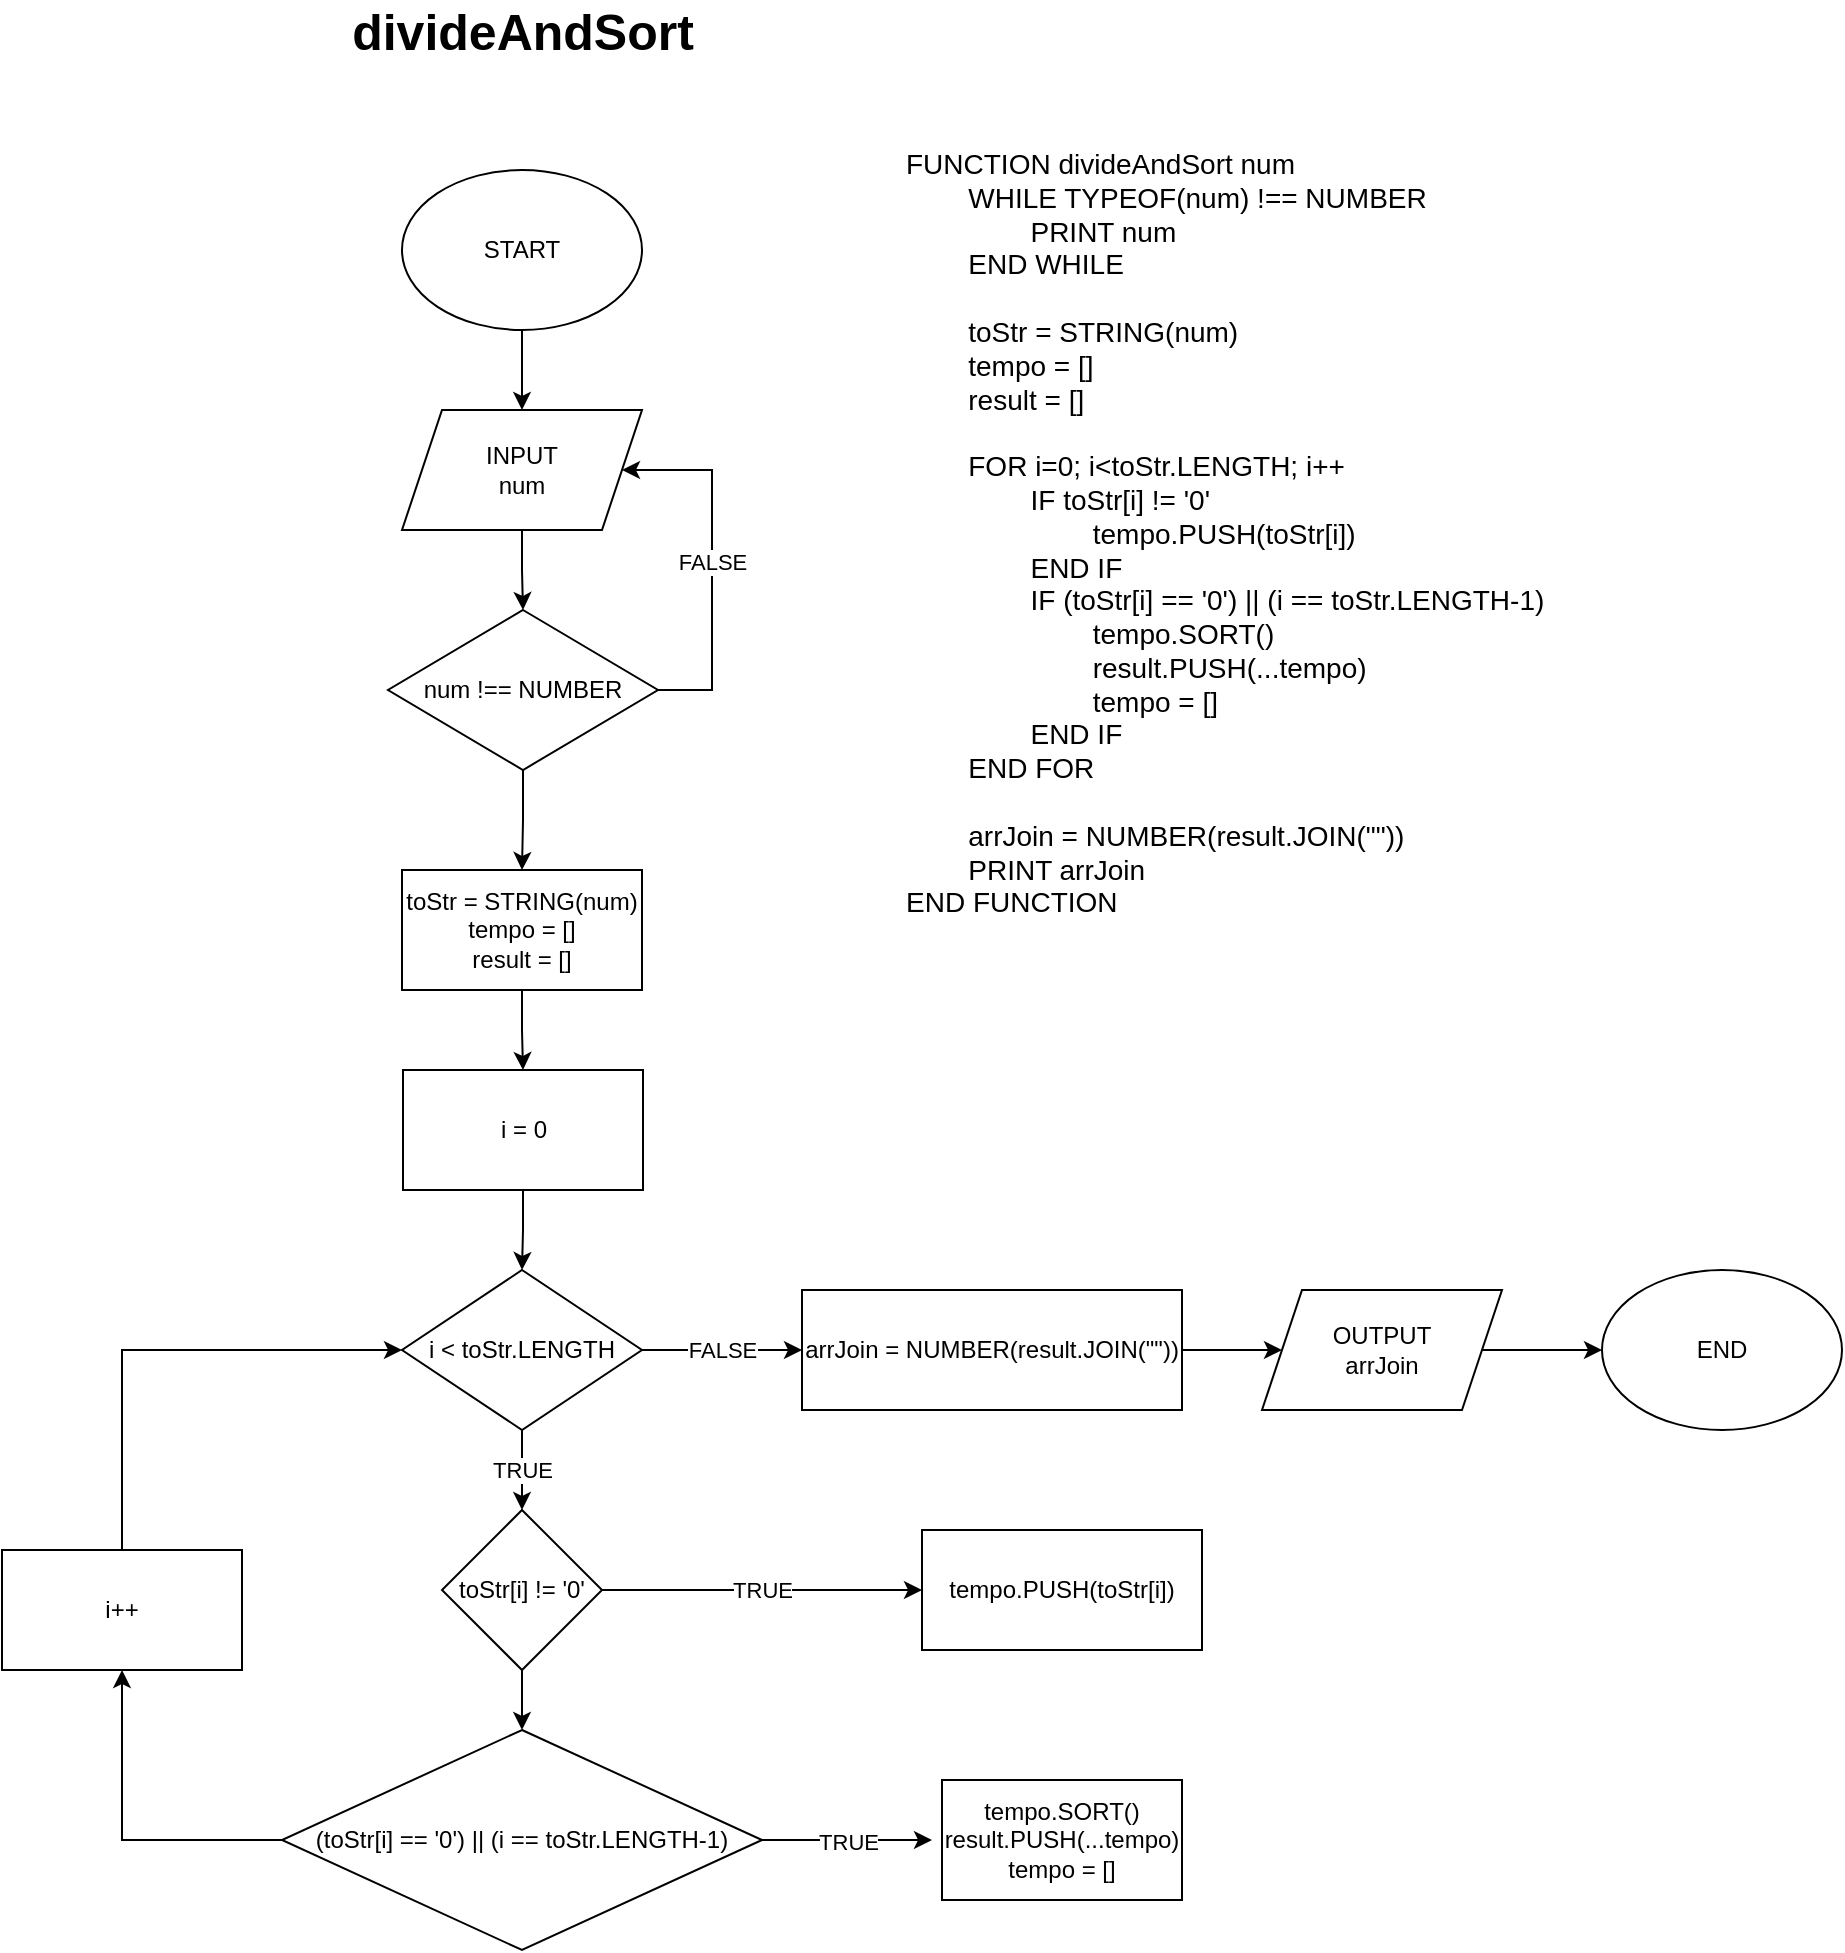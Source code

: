 <mxfile version="16.4.3" type="device"><diagram id="b6t0KytBGf8hSlpQxXUn" name="Page-1"><mxGraphModel dx="834" dy="469" grid="1" gridSize="10" guides="1" tooltips="1" connect="1" arrows="1" fold="1" page="1" pageScale="1" pageWidth="850" pageHeight="1100" math="0" shadow="0"><root><mxCell id="0"/><mxCell id="1" parent="0"/><mxCell id="DuzLwR9OxF73ubsO9_Ec-1" value="" style="edgeStyle=orthogonalEdgeStyle;rounded=0;orthogonalLoop=1;jettySize=auto;html=1;" parent="1" source="DuzLwR9OxF73ubsO9_Ec-2" target="DuzLwR9OxF73ubsO9_Ec-4" edge="1"><mxGeometry relative="1" as="geometry"/></mxCell><mxCell id="DuzLwR9OxF73ubsO9_Ec-2" value="START" style="ellipse;whiteSpace=wrap;html=1;" parent="1" vertex="1"><mxGeometry x="270" y="100" width="120" height="80" as="geometry"/></mxCell><mxCell id="DuzLwR9OxF73ubsO9_Ec-3" value="" style="edgeStyle=orthogonalEdgeStyle;rounded=0;orthogonalLoop=1;jettySize=auto;html=1;" parent="1" source="DuzLwR9OxF73ubsO9_Ec-4" target="DuzLwR9OxF73ubsO9_Ec-7" edge="1"><mxGeometry relative="1" as="geometry"/></mxCell><mxCell id="DuzLwR9OxF73ubsO9_Ec-4" value="INPUT&lt;br&gt;num" style="shape=parallelogram;perimeter=parallelogramPerimeter;whiteSpace=wrap;html=1;fixedSize=1;" parent="1" vertex="1"><mxGeometry x="270" y="220" width="120" height="60" as="geometry"/></mxCell><mxCell id="DuzLwR9OxF73ubsO9_Ec-5" value="FALSE" style="edgeStyle=orthogonalEdgeStyle;rounded=0;orthogonalLoop=1;jettySize=auto;html=1;entryX=1;entryY=0.5;entryDx=0;entryDy=0;exitX=1;exitY=0.5;exitDx=0;exitDy=0;" parent="1" source="DuzLwR9OxF73ubsO9_Ec-7" target="DuzLwR9OxF73ubsO9_Ec-4" edge="1"><mxGeometry relative="1" as="geometry"><Array as="points"><mxPoint x="425" y="360"/><mxPoint x="425" y="250"/></Array></mxGeometry></mxCell><mxCell id="DuzLwR9OxF73ubsO9_Ec-6" value="" style="edgeStyle=orthogonalEdgeStyle;rounded=0;orthogonalLoop=1;jettySize=auto;html=1;" parent="1" source="DuzLwR9OxF73ubsO9_Ec-7" target="DuzLwR9OxF73ubsO9_Ec-9" edge="1"><mxGeometry relative="1" as="geometry"/></mxCell><mxCell id="DuzLwR9OxF73ubsO9_Ec-7" value="num !== NUMBER" style="rhombus;whiteSpace=wrap;html=1;" parent="1" vertex="1"><mxGeometry x="263" y="320" width="135" height="80" as="geometry"/></mxCell><mxCell id="DuzLwR9OxF73ubsO9_Ec-8" value="" style="edgeStyle=orthogonalEdgeStyle;rounded=0;orthogonalLoop=1;jettySize=auto;html=1;" parent="1" source="DuzLwR9OxF73ubsO9_Ec-9" target="DuzLwR9OxF73ubsO9_Ec-11" edge="1"><mxGeometry relative="1" as="geometry"/></mxCell><mxCell id="DuzLwR9OxF73ubsO9_Ec-9" value="toStr = STRING(num)&lt;br&gt;tempo = []&lt;br&gt;result = []" style="rounded=0;whiteSpace=wrap;html=1;" parent="1" vertex="1"><mxGeometry x="270" y="450" width="120" height="60" as="geometry"/></mxCell><mxCell id="DuzLwR9OxF73ubsO9_Ec-10" value="" style="edgeStyle=orthogonalEdgeStyle;rounded=0;orthogonalLoop=1;jettySize=auto;html=1;" parent="1" source="DuzLwR9OxF73ubsO9_Ec-11" target="DuzLwR9OxF73ubsO9_Ec-13" edge="1"><mxGeometry relative="1" as="geometry"/></mxCell><mxCell id="DuzLwR9OxF73ubsO9_Ec-11" value="i = 0" style="rounded=0;whiteSpace=wrap;html=1;" parent="1" vertex="1"><mxGeometry x="270.5" y="550" width="120" height="60" as="geometry"/></mxCell><mxCell id="DuzLwR9OxF73ubsO9_Ec-12" value="TRUE" style="edgeStyle=orthogonalEdgeStyle;rounded=0;orthogonalLoop=1;jettySize=auto;html=1;" parent="1" source="DuzLwR9OxF73ubsO9_Ec-13" target="DuzLwR9OxF73ubsO9_Ec-16" edge="1"><mxGeometry relative="1" as="geometry"/></mxCell><mxCell id="SLOd4WCi26I0jgrYOYQc-2" value="FALSE" style="edgeStyle=orthogonalEdgeStyle;rounded=0;orthogonalLoop=1;jettySize=auto;html=1;" parent="1" source="DuzLwR9OxF73ubsO9_Ec-13" target="SLOd4WCi26I0jgrYOYQc-1" edge="1"><mxGeometry relative="1" as="geometry"/></mxCell><mxCell id="DuzLwR9OxF73ubsO9_Ec-13" value="i &amp;lt; toStr.LENGTH" style="rhombus;whiteSpace=wrap;html=1;" parent="1" vertex="1"><mxGeometry x="270" y="650" width="120" height="80" as="geometry"/></mxCell><mxCell id="DuzLwR9OxF73ubsO9_Ec-14" value="TRUE" style="edgeStyle=orthogonalEdgeStyle;rounded=0;orthogonalLoop=1;jettySize=auto;html=1;" parent="1" source="DuzLwR9OxF73ubsO9_Ec-16" target="DuzLwR9OxF73ubsO9_Ec-17" edge="1"><mxGeometry relative="1" as="geometry"/></mxCell><mxCell id="DuzLwR9OxF73ubsO9_Ec-15" value="" style="edgeStyle=orthogonalEdgeStyle;rounded=0;orthogonalLoop=1;jettySize=auto;html=1;" parent="1" source="DuzLwR9OxF73ubsO9_Ec-16" target="DuzLwR9OxF73ubsO9_Ec-19" edge="1"><mxGeometry relative="1" as="geometry"/></mxCell><mxCell id="DuzLwR9OxF73ubsO9_Ec-16" value="toStr[i] != '0'" style="rhombus;whiteSpace=wrap;html=1;" parent="1" vertex="1"><mxGeometry x="290" y="770" width="80" height="80" as="geometry"/></mxCell><mxCell id="DuzLwR9OxF73ubsO9_Ec-17" value="tempo.PUSH(toStr[i])" style="rounded=0;whiteSpace=wrap;html=1;" parent="1" vertex="1"><mxGeometry x="530" y="780" width="140" height="60" as="geometry"/></mxCell><mxCell id="DuzLwR9OxF73ubsO9_Ec-18" value="TRUE" style="edgeStyle=orthogonalEdgeStyle;rounded=0;orthogonalLoop=1;jettySize=auto;html=1;" parent="1" source="DuzLwR9OxF73ubsO9_Ec-19" edge="1"><mxGeometry relative="1" as="geometry"><mxPoint x="535.0" y="935" as="targetPoint"/></mxGeometry></mxCell><mxCell id="DuzLwR9OxF73ubsO9_Ec-25" style="edgeStyle=orthogonalEdgeStyle;rounded=0;orthogonalLoop=1;jettySize=auto;html=1;entryX=0.5;entryY=1;entryDx=0;entryDy=0;" parent="1" source="DuzLwR9OxF73ubsO9_Ec-19" target="DuzLwR9OxF73ubsO9_Ec-24" edge="1"><mxGeometry relative="1" as="geometry"/></mxCell><mxCell id="DuzLwR9OxF73ubsO9_Ec-19" value="(toStr[i] == '0') || (i == toStr.LENGTH-1)" style="rhombus;whiteSpace=wrap;html=1;" parent="1" vertex="1"><mxGeometry x="210" y="880" width="240" height="110" as="geometry"/></mxCell><mxCell id="DuzLwR9OxF73ubsO9_Ec-23" value="tempo.SORT()&lt;br&gt;result.PUSH(...tempo)&lt;br&gt;tempo = []" style="rounded=0;whiteSpace=wrap;html=1;" parent="1" vertex="1"><mxGeometry x="540" y="905" width="120" height="60" as="geometry"/></mxCell><mxCell id="DuzLwR9OxF73ubsO9_Ec-26" style="edgeStyle=orthogonalEdgeStyle;rounded=0;orthogonalLoop=1;jettySize=auto;html=1;entryX=0;entryY=0.5;entryDx=0;entryDy=0;exitX=0.5;exitY=0;exitDx=0;exitDy=0;" parent="1" source="DuzLwR9OxF73ubsO9_Ec-24" target="DuzLwR9OxF73ubsO9_Ec-13" edge="1"><mxGeometry relative="1" as="geometry"/></mxCell><mxCell id="DuzLwR9OxF73ubsO9_Ec-24" value="i++" style="rounded=0;whiteSpace=wrap;html=1;" parent="1" vertex="1"><mxGeometry x="70" y="790" width="120" height="60" as="geometry"/></mxCell><mxCell id="DuzLwR9OxF73ubsO9_Ec-31" value="" style="edgeStyle=orthogonalEdgeStyle;rounded=0;orthogonalLoop=1;jettySize=auto;html=1;" parent="1" source="DuzLwR9OxF73ubsO9_Ec-27" target="DuzLwR9OxF73ubsO9_Ec-30" edge="1"><mxGeometry relative="1" as="geometry"/></mxCell><mxCell id="DuzLwR9OxF73ubsO9_Ec-27" value="OUTPUT&lt;br&gt;arrJoin" style="shape=parallelogram;perimeter=parallelogramPerimeter;whiteSpace=wrap;html=1;fixedSize=1;" parent="1" vertex="1"><mxGeometry x="700" y="660" width="120" height="60" as="geometry"/></mxCell><mxCell id="DuzLwR9OxF73ubsO9_Ec-30" value="END" style="ellipse;whiteSpace=wrap;html=1;" parent="1" vertex="1"><mxGeometry x="870" y="650" width="120" height="80" as="geometry"/></mxCell><mxCell id="DuzLwR9OxF73ubsO9_Ec-32" value="&lt;b&gt;&lt;font style=&quot;font-size: 25px&quot;&gt;divideAndSort&lt;/font&gt;&lt;/b&gt;" style="text;html=1;align=center;verticalAlign=middle;resizable=0;points=[];autosize=1;strokeColor=none;fillColor=none;" parent="1" vertex="1"><mxGeometry x="235" y="20" width="190" height="20" as="geometry"/></mxCell><mxCell id="DuzLwR9OxF73ubsO9_Ec-35" value="&lt;span&gt;FUNCTION divideAndSort num&lt;/span&gt;&lt;br&gt;&lt;span&gt;&#9;&lt;/span&gt;&lt;span&gt;&lt;span style=&quot;white-space: pre&quot;&gt;&#9;&lt;/span&gt;WHILE TYPEOF(num) !== NUMBER&lt;/span&gt;&lt;br&gt;&lt;span&gt;&#9;&lt;/span&gt;&lt;span&gt;&#9;&lt;/span&gt;&lt;span&gt;&lt;span style=&quot;white-space: pre&quot;&gt;&#9;&lt;/span&gt;&lt;span style=&quot;white-space: pre&quot;&gt;&#9;&lt;/span&gt;PRINT num&lt;/span&gt;&lt;br&gt;&lt;span&gt;&#9;&lt;/span&gt;&lt;span&gt;&lt;span style=&quot;white-space: pre&quot;&gt;&#9;&lt;/span&gt;END WHILE&lt;br&gt;&lt;br&gt;&lt;/span&gt;&lt;span style=&quot;white-space: pre&quot;&gt;&#9;&lt;/span&gt;toStr = STRING(num)&lt;br&gt;&lt;span style=&quot;white-space: pre&quot;&gt;&#9;&lt;/span&gt;tempo = []&lt;br&gt;&lt;span style=&quot;white-space: pre&quot;&gt;&#9;&lt;/span&gt;result = []&lt;span&gt;&lt;br&gt;&lt;/span&gt;&lt;span&gt;&#9;&lt;/span&gt;&lt;span&gt;&lt;span style=&quot;white-space: pre&quot;&gt;&#9;&lt;/span&gt;&lt;/span&gt;&lt;br&gt;&lt;span&gt;&#9;&lt;/span&gt;&lt;span&gt;&lt;span style=&quot;white-space: pre&quot;&gt;&#9;&lt;/span&gt;FOR i=0; i&amp;lt;toStr.LENGTH; i++&lt;/span&gt;&lt;br&gt;&lt;span&gt;&#9;&lt;span&gt;&#9;&lt;/span&gt;&lt;/span&gt;&lt;span&gt;&lt;span style=&quot;white-space: pre&quot;&gt;&#9;&lt;/span&gt;&lt;span style=&quot;white-space: pre&quot;&gt;&#9;&lt;/span&gt;IF toStr[i] != '0'&lt;/span&gt;&lt;br&gt;&lt;span&gt;&#9;&lt;/span&gt;&lt;span&gt;&#9;&lt;span&gt;&#9;&lt;/span&gt;&lt;/span&gt;&lt;span&gt;&lt;span style=&quot;white-space: pre&quot;&gt;&#9;&lt;/span&gt;&lt;span style=&quot;white-space: pre&quot;&gt;&#9;&lt;/span&gt;&lt;span style=&quot;white-space: pre&quot;&gt;&#9;&lt;/span&gt;tempo.PUSH(toStr[i])&lt;/span&gt;&lt;br&gt;&lt;span&gt;&#9;&lt;/span&gt;&lt;span&gt;&lt;span style=&quot;white-space: pre&quot;&gt;&#9;&lt;/span&gt;&lt;span style=&quot;white-space: pre&quot;&gt;&#9;&lt;/span&gt;END IF&lt;/span&gt;&lt;br&gt;&lt;span&gt;&#9;&lt;/span&gt;&lt;span&gt;&lt;span style=&quot;white-space: pre&quot;&gt;&#9;&lt;/span&gt;&lt;span style=&quot;white-space: pre&quot;&gt;&#9;&lt;/span&gt;IF (toStr[i] == '0') || (i == toStr.LENGTH-1)&lt;/span&gt;&lt;br&gt;&lt;span&gt;&#9;&lt;/span&gt;&lt;span&gt;&#9;&lt;/span&gt;&lt;span&gt;&lt;span style=&quot;white-space: pre&quot;&gt;&#9;&lt;/span&gt;&lt;span style=&quot;white-space: pre&quot;&gt;&#9;&lt;/span&gt;&lt;span style=&quot;white-space: pre&quot;&gt;&#9;&lt;/span&gt;tempo.SORT()&lt;/span&gt;&lt;br&gt;&lt;span&gt;&#9;&lt;/span&gt;&lt;span&gt;&#9;&lt;/span&gt;&lt;span&gt;&lt;span style=&quot;white-space: pre&quot;&gt;&#9;&lt;/span&gt;&lt;span style=&quot;white-space: pre&quot;&gt;&#9;&lt;/span&gt;&lt;span style=&quot;white-space: pre&quot;&gt;&#9;&lt;/span&gt;result.PUSH(...tempo)&lt;/span&gt;&lt;br&gt;&lt;span&gt;&#9;&lt;/span&gt;&lt;span&gt;&#9;&lt;/span&gt;&lt;span&gt;&lt;span style=&quot;white-space: pre&quot;&gt;&#9;&lt;/span&gt;&lt;span style=&quot;white-space: pre&quot;&gt;&#9;&lt;/span&gt;&lt;span style=&quot;white-space: pre&quot;&gt;&#9;&lt;/span&gt;tempo = []&lt;/span&gt;&lt;br&gt;&lt;span&gt;&#9;&lt;/span&gt;&lt;span&gt;&lt;span style=&quot;white-space: pre&quot;&gt;&#9;&lt;/span&gt;&lt;span style=&quot;white-space: pre&quot;&gt;&#9;&lt;/span&gt;END IF&lt;br&gt;&lt;span style=&quot;white-space: pre&quot;&gt;&#9;E&lt;/span&gt;ND FOR&lt;br&gt;&lt;br&gt;&lt;span style=&quot;white-space: pre&quot;&gt;&#9;&lt;/span&gt;arrJoin = NUMBER(result.JOIN(&quot;&quot;))&lt;br&gt;&lt;span style=&quot;white-space: pre&quot;&gt;&#9;&lt;/span&gt;PRINT arrJoin&lt;br&gt;END FUNCTION&lt;br&gt;&lt;br&gt;&lt;/span&gt;" style="text;html=1;align=left;verticalAlign=middle;resizable=0;points=[];autosize=1;strokeColor=none;fillColor=none;fontSize=14;" parent="1" vertex="1"><mxGeometry x="520" y="85" width="330" height="410" as="geometry"/></mxCell><mxCell id="SLOd4WCi26I0jgrYOYQc-3" value="" style="edgeStyle=orthogonalEdgeStyle;rounded=0;orthogonalLoop=1;jettySize=auto;html=1;" parent="1" source="SLOd4WCi26I0jgrYOYQc-1" target="DuzLwR9OxF73ubsO9_Ec-27" edge="1"><mxGeometry relative="1" as="geometry"/></mxCell><mxCell id="SLOd4WCi26I0jgrYOYQc-1" value="arrJoin = NUMBER(result.JOIN(&quot;&quot;))" style="rounded=0;whiteSpace=wrap;html=1;" parent="1" vertex="1"><mxGeometry x="470" y="660" width="190" height="60" as="geometry"/></mxCell></root></mxGraphModel></diagram></mxfile>